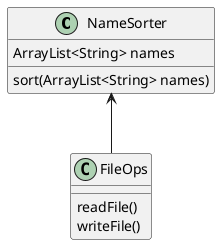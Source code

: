 @startuml
class NameSorter {
    ArrayList<String> names
    sort(ArrayList<String> names)
}

class FileOps {
 readFile()
 writeFile()
}

NameSorter <-- FileOps
@enduml
